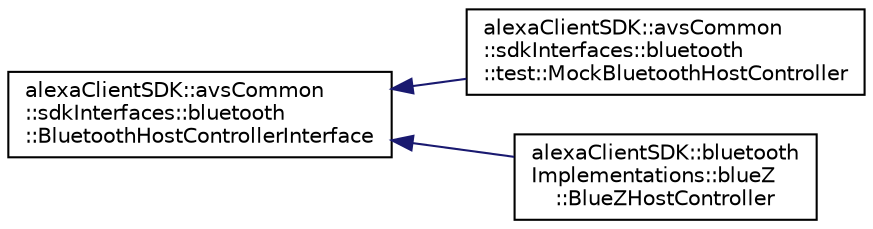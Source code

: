 digraph "Graphical Class Hierarchy"
{
  edge [fontname="Helvetica",fontsize="10",labelfontname="Helvetica",labelfontsize="10"];
  node [fontname="Helvetica",fontsize="10",shape=record];
  rankdir="LR";
  Node0 [label="alexaClientSDK::avsCommon\l::sdkInterfaces::bluetooth\l::BluetoothHostControllerInterface",height=0.2,width=0.4,color="black", fillcolor="white", style="filled",URL="$classalexa_client_s_d_k_1_1avs_common_1_1sdk_interfaces_1_1bluetooth_1_1_bluetooth_host_controller_interface.html"];
  Node0 -> Node1 [dir="back",color="midnightblue",fontsize="10",style="solid",fontname="Helvetica"];
  Node1 [label="alexaClientSDK::avsCommon\l::sdkInterfaces::bluetooth\l::test::MockBluetoothHostController",height=0.2,width=0.4,color="black", fillcolor="white", style="filled",URL="$classalexa_client_s_d_k_1_1avs_common_1_1sdk_interfaces_1_1bluetooth_1_1test_1_1_mock_bluetooth_host_controller.html"];
  Node0 -> Node2 [dir="back",color="midnightblue",fontsize="10",style="solid",fontname="Helvetica"];
  Node2 [label="alexaClientSDK::bluetooth\lImplementations::blueZ\l::BlueZHostController",height=0.2,width=0.4,color="black", fillcolor="white", style="filled",URL="$classalexa_client_s_d_k_1_1bluetooth_implementations_1_1blue_z_1_1_blue_z_host_controller.html",tooltip="An implementation of the BluetoothHostControllerInterface using BlueZ. "];
}
